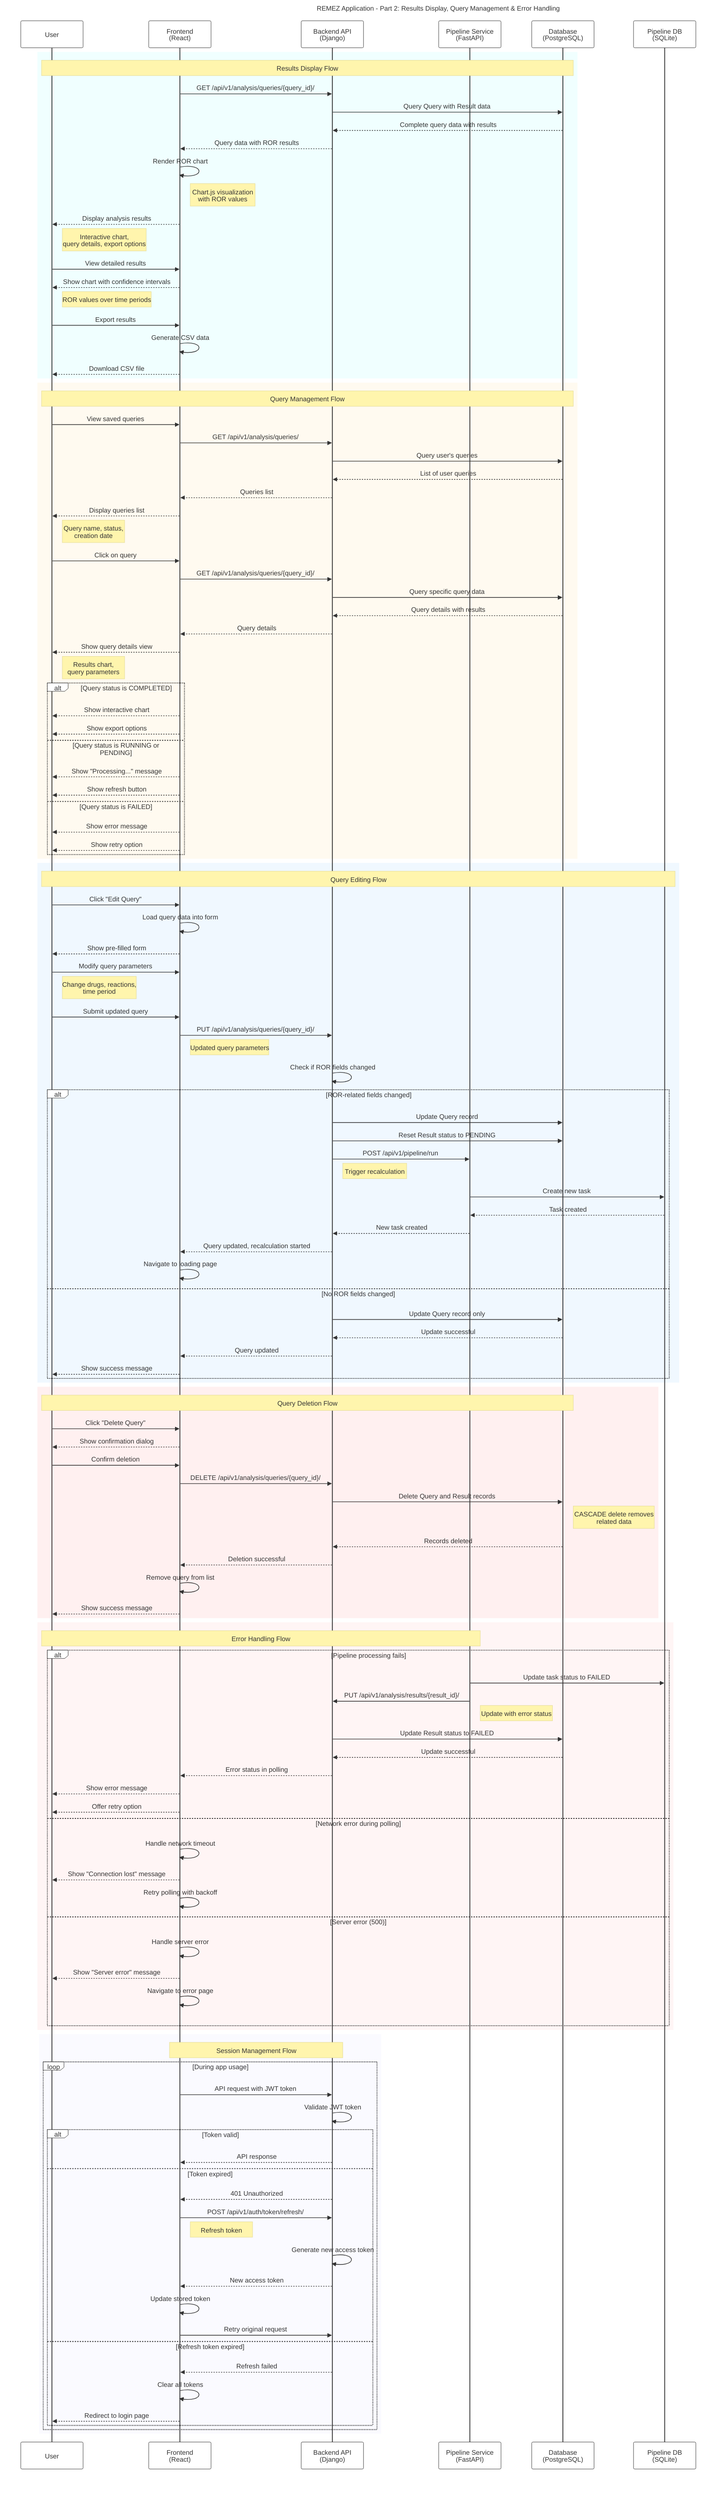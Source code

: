 %%{init: {'theme':'base', 'themeVariables': { 'primaryColor':'#fff','primaryTextColor':'#333','primaryBorderColor':'#333','lineColor':'#333','secondaryColor':'#f4f4f4','tertiaryColor':'#fff'}}}%%

sequenceDiagram
    title REMEZ Application - Part 2: Results Display, Query Management & Error Handling
    
    participant User
    participant Frontend as Frontend<br/>(React)
    participant Backend as Backend API<br/>(Django)
    participant Pipeline as Pipeline Service<br/>(FastAPI)
    participant DB as Database<br/>(PostgreSQL)
    participant PipelineDB as Pipeline DB<br/>(SQLite)

    %% ==========================================
    %% Results Display Flow
    %% ==========================================
    
    rect rgb(240, 255, 255)
        Note over User,DB: Results Display Flow
        
        Frontend->>Backend: GET /api/v1/analysis/queries/{query_id}/
        Backend->>DB: Query Query with Result data
        DB-->>Backend: Complete query data with results
        Backend-->>Frontend: Query data with ROR results
        
        Frontend->>Frontend: Render ROR chart
        Note right of Frontend: Chart.js visualization<br/>with ROR values
        
        Frontend-->>User: Display analysis results
        Note right of User: Interactive chart,<br/>query details, export options
        
        User->>Frontend: View detailed results
        Frontend-->>User: Show chart with confidence intervals
        Note right of User: ROR values over time periods
        
        User->>Frontend: Export results
        Frontend->>Frontend: Generate CSV data
        Frontend-->>User: Download CSV file
    end

    %% ==========================================
    %% Query Management Flow
    %% ==========================================
    
    rect rgb(255, 250, 240)
        Note over User,DB: Query Management Flow
        
        User->>Frontend: View saved queries
        Frontend->>Backend: GET /api/v1/analysis/queries/
        Backend->>DB: Query user's queries
        DB-->>Backend: List of user queries
        Backend-->>Frontend: Queries list
        
        Frontend-->>User: Display queries list
        Note right of User: Query name, status,<br/>creation date
        
        User->>Frontend: Click on query
        Frontend->>Backend: GET /api/v1/analysis/queries/{query_id}/
        Backend->>DB: Query specific query data
        DB-->>Backend: Query details with results
        Backend-->>Frontend: Query details
        
        Frontend-->>User: Show query details view
        Note right of User: Results chart,<br/>query parameters
        
        alt Query status is COMPLETED
            Frontend-->>User: Show interactive chart
            Frontend-->>User: Show export options
        else Query status is RUNNING or PENDING
            Frontend-->>User: Show "Processing..." message
            Frontend-->>User: Show refresh button
        else Query status is FAILED
            Frontend-->>User: Show error message
            Frontend-->>User: Show retry option
        end
    end

    %% ==========================================
    %% Query Editing Flow
    %% ==========================================
    
    rect rgb(240, 248, 255)
        Note over User,PipelineDB: Query Editing Flow
        
        User->>Frontend: Click "Edit Query"
        Frontend->>Frontend: Load query data into form
        Frontend-->>User: Show pre-filled form
        
        User->>Frontend: Modify query parameters
        Note right of User: Change drugs, reactions,<br/>time period
        
        User->>Frontend: Submit updated query
        Frontend->>Backend: PUT /api/v1/analysis/queries/{query_id}/
        Note right of Frontend: Updated query parameters
        
        Backend->>Backend: Check if ROR fields changed
        
        alt ROR-related fields changed
            Backend->>DB: Update Query record
            Backend->>DB: Reset Result status to PENDING
            Backend->>Pipeline: POST /api/v1/pipeline/run
            Note right of Backend: Trigger recalculation
            Pipeline->>PipelineDB: Create new task
            PipelineDB-->>Pipeline: Task created
            Pipeline-->>Backend: New task created
            Backend-->>Frontend: Query updated, recalculation started
            Frontend->>Frontend: Navigate to loading page
        else No ROR fields changed
            Backend->>DB: Update Query record only
            DB-->>Backend: Update successful
            Backend-->>Frontend: Query updated
            Frontend-->>User: Show success message
        end
    end

    %% ==========================================
    %% Query Deletion Flow
    %% ==========================================
    
    rect rgb(255, 240, 240)
        Note over User,DB: Query Deletion Flow
        
        User->>Frontend: Click "Delete Query"
        Frontend-->>User: Show confirmation dialog
        
        User->>Frontend: Confirm deletion
        Frontend->>Backend: DELETE /api/v1/analysis/queries/{query_id}/
        Backend->>DB: Delete Query and Result records
        Note right of DB: CASCADE delete removes<br/>related data
        DB-->>Backend: Records deleted
        Backend-->>Frontend: Deletion successful
        
        Frontend->>Frontend: Remove query from list
        Frontend-->>User: Show success message
    end

    %% ==========================================
    %% Error Handling Flow
    %% ==========================================
    
    rect rgb(255, 245, 245)
        Note over Pipeline,User: Error Handling Flow
        
        alt Pipeline processing fails
            Pipeline->>PipelineDB: Update task status to FAILED
            Pipeline->>Backend: PUT /api/v1/analysis/results/{result_id}/
            Note right of Pipeline: Update with error status
            Backend->>DB: Update Result status to FAILED
            DB-->>Backend: Update successful
            Backend-->>Frontend: Error status in polling
            Frontend-->>User: Show error message
            Frontend-->>User: Offer retry option
        else Network error during polling
            Frontend->>Frontend: Handle network timeout
            Frontend-->>User: Show "Connection lost" message
            Frontend->>Frontend: Retry polling with backoff
        else Server error (500)
            Frontend->>Frontend: Handle server error
            Frontend-->>User: Show "Server error" message
            Frontend->>Frontend: Navigate to error page
        end
    end

    %% ==========================================
    %% Session Management Flow
    %% ==========================================
    
    rect rgb(250, 250, 255)
        Note over Frontend,Backend: Session Management Flow
        
        loop During app usage
            Frontend->>Backend: API request with JWT token
            Backend->>Backend: Validate JWT token
            
            alt Token valid
                Backend-->>Frontend: API response
            else Token expired
                Backend-->>Frontend: 401 Unauthorized
                Frontend->>Backend: POST /api/v1/auth/token/refresh/
                Note right of Frontend: Refresh token
                Backend->>Backend: Generate new access token
                Backend-->>Frontend: New access token
                Frontend->>Frontend: Update stored token
                Frontend->>Backend: Retry original request
            else Refresh token expired
                Backend-->>Frontend: Refresh failed
                Frontend->>Frontend: Clear all tokens
                Frontend-->>User: Redirect to login page
            end
        end
    end